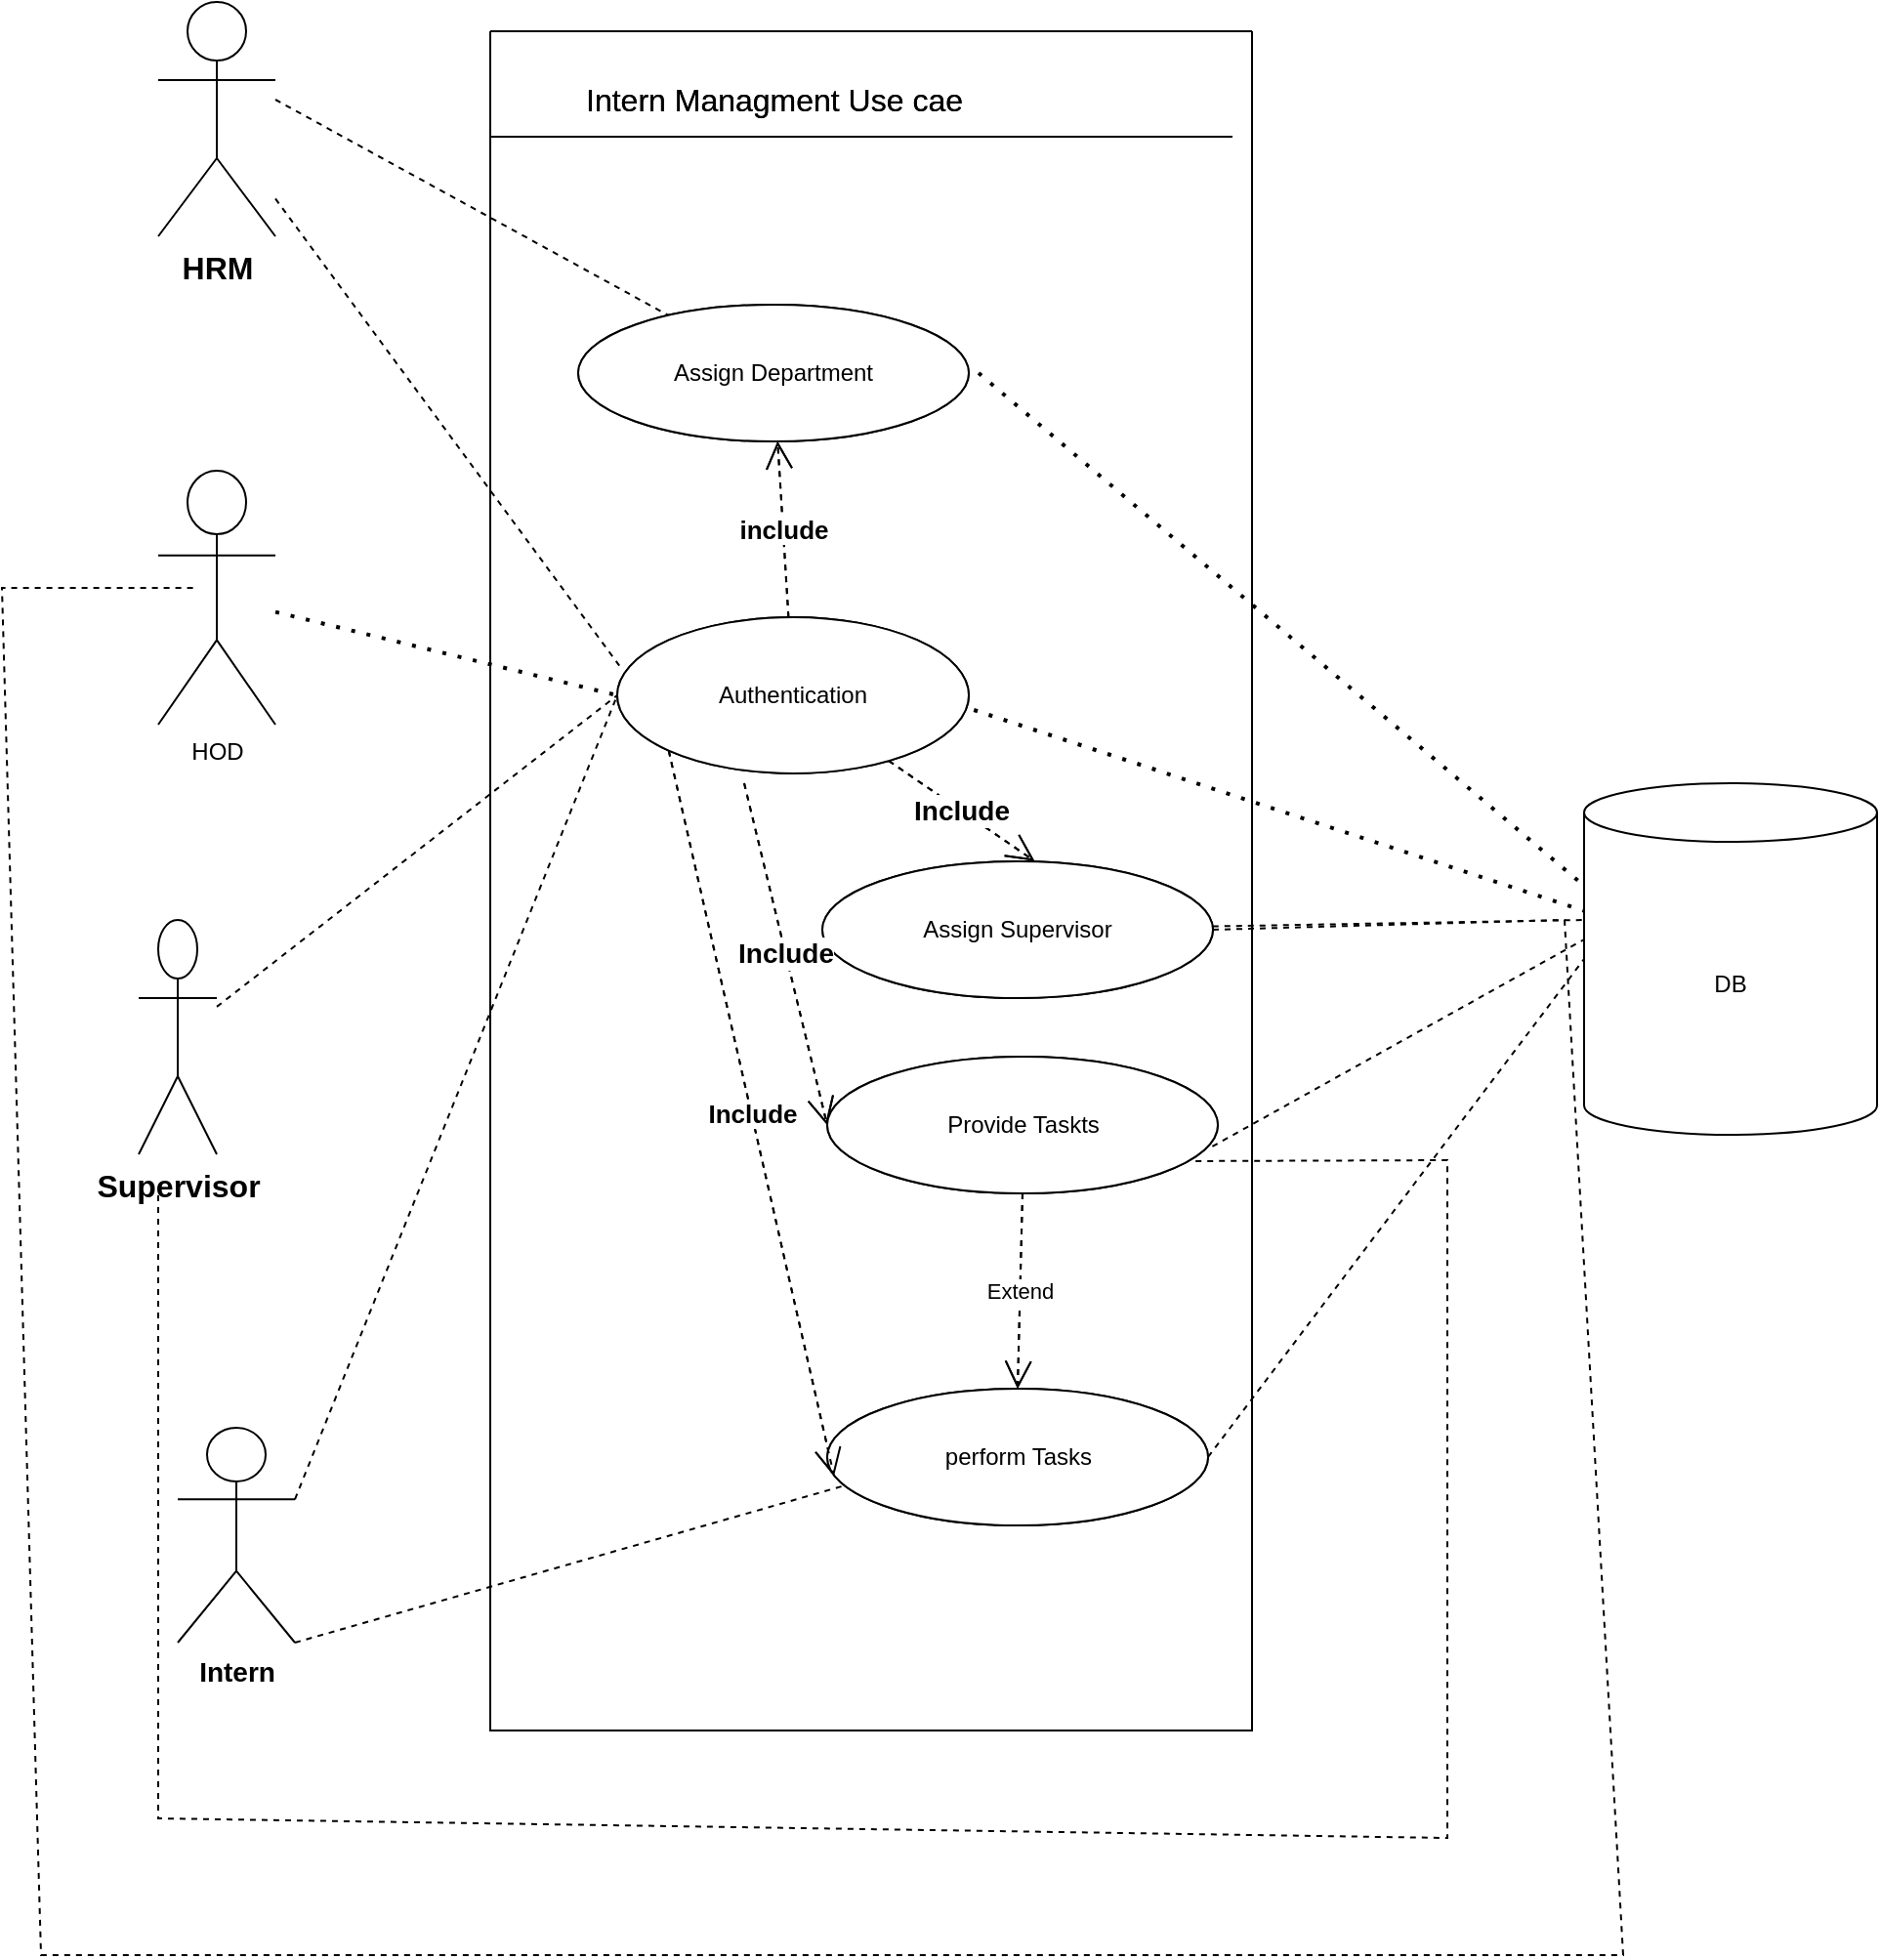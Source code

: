 <mxfile version="24.4.0" type="github">
  <diagram name="Page-1" id="RYTVGtYCtdf6n45jKJDW">
    <mxGraphModel dx="1222" dy="586" grid="1" gridSize="10" guides="1" tooltips="1" connect="1" arrows="1" fold="1" page="1" pageScale="1" pageWidth="850" pageHeight="1100" math="0" shadow="0">
      <root>
        <mxCell id="0" />
        <mxCell id="1" parent="0" />
        <mxCell id="Lg54S9610k611saLA15z-1" value="&lt;font style=&quot;font-size: 16px;&quot;&gt;&lt;b&gt;HRM&lt;/b&gt;&lt;/font&gt;" style="shape=umlActor;verticalLabelPosition=bottom;verticalAlign=top;html=1;outlineConnect=0;" vertex="1" parent="1">
          <mxGeometry x="100" y="100" width="60" height="120" as="geometry" />
        </mxCell>
        <mxCell id="Lg54S9610k611saLA15z-2" value="HOD" style="shape=umlActor;verticalLabelPosition=bottom;verticalAlign=top;html=1;outlineConnect=0;fontStyle=0" vertex="1" parent="1">
          <mxGeometry x="100" y="340" width="60" height="130" as="geometry" />
        </mxCell>
        <mxCell id="Lg54S9610k611saLA15z-3" value="&lt;font style=&quot;font-size: 14px;&quot;&gt;&lt;b&gt;Intern&lt;/b&gt;&lt;/font&gt;" style="shape=umlActor;verticalLabelPosition=bottom;verticalAlign=top;html=1;outlineConnect=0;" vertex="1" parent="1">
          <mxGeometry x="110" y="830" width="60" height="110" as="geometry" />
        </mxCell>
        <mxCell id="Lg54S9610k611saLA15z-4" value="&lt;font style=&quot;font-size: 16px;&quot;&gt;&lt;b&gt;Supervisor&lt;/b&gt;&lt;/font&gt;" style="shape=umlActor;verticalLabelPosition=bottom;verticalAlign=top;html=1;outlineConnect=0;" vertex="1" parent="1">
          <mxGeometry x="90" y="570" width="40" height="120" as="geometry" />
        </mxCell>
        <mxCell id="Lg54S9610k611saLA15z-6" value="" style="swimlane;startSize=0;" vertex="1" parent="1">
          <mxGeometry x="270" y="115" width="390" height="870" as="geometry" />
        </mxCell>
        <mxCell id="Lg54S9610k611saLA15z-8" value="" style="line;strokeWidth=1;fillColor=none;align=left;verticalAlign=middle;spacingTop=-1;spacingLeft=3;spacingRight=3;rotatable=0;labelPosition=right;points=[];portConstraint=eastwest;strokeColor=inherit;" vertex="1" parent="Lg54S9610k611saLA15z-6">
          <mxGeometry y="50" width="380" height="8" as="geometry" />
        </mxCell>
        <mxCell id="Lg54S9610k611saLA15z-9" value="&lt;font style=&quot;font-size: 16px;&quot;&gt;Intern Managment Use cae&lt;/font&gt;" style="text;html=1;align=center;verticalAlign=middle;resizable=0;points=[];autosize=1;strokeColor=none;fillColor=none;" vertex="1" parent="Lg54S9610k611saLA15z-6">
          <mxGeometry x="35" y="20" width="220" height="30" as="geometry" />
        </mxCell>
        <mxCell id="Lg54S9610k611saLA15z-10" value="Authentication" style="ellipse;whiteSpace=wrap;html=1;" vertex="1" parent="Lg54S9610k611saLA15z-6">
          <mxGeometry x="65" y="300" width="180" height="80" as="geometry" />
        </mxCell>
        <mxCell id="Lg54S9610k611saLA15z-18" value="Assign Department" style="ellipse;whiteSpace=wrap;html=1;" vertex="1" parent="Lg54S9610k611saLA15z-6">
          <mxGeometry x="45" y="140" width="200" height="70" as="geometry" />
        </mxCell>
        <mxCell id="Lg54S9610k611saLA15z-19" value="Assign Supervisor" style="ellipse;whiteSpace=wrap;html=1;" vertex="1" parent="Lg54S9610k611saLA15z-6">
          <mxGeometry x="170" y="425" width="200" height="70" as="geometry" />
        </mxCell>
        <mxCell id="Lg54S9610k611saLA15z-20" value="Provide Taskts" style="ellipse;whiteSpace=wrap;html=1;" vertex="1" parent="Lg54S9610k611saLA15z-6">
          <mxGeometry x="172.5" y="525" width="200" height="70" as="geometry" />
        </mxCell>
        <mxCell id="Lg54S9610k611saLA15z-21" value="perform Tasks" style="ellipse;whiteSpace=wrap;html=1;" vertex="1" parent="Lg54S9610k611saLA15z-6">
          <mxGeometry x="172.5" y="695" width="195" height="70" as="geometry" />
        </mxCell>
        <mxCell id="Lg54S9610k611saLA15z-38" value="&lt;font style=&quot;font-size: 13px;&quot;&gt;&lt;b&gt;include&lt;/b&gt;&lt;/font&gt;" style="endArrow=open;endSize=12;dashed=1;html=1;rounded=0;" edge="1" parent="Lg54S9610k611saLA15z-6" source="Lg54S9610k611saLA15z-10" target="Lg54S9610k611saLA15z-18">
          <mxGeometry width="160" relative="1" as="geometry">
            <mxPoint x="-20" y="235" as="sourcePoint" />
            <mxPoint x="140" y="235" as="targetPoint" />
          </mxGeometry>
        </mxCell>
        <mxCell id="Lg54S9610k611saLA15z-41" value="&lt;font style=&quot;font-size: 14px;&quot;&gt;&lt;b&gt;Include&lt;/b&gt;&lt;/font&gt;" style="endArrow=open;endSize=12;dashed=1;html=1;rounded=0;entryX=0.543;entryY=-0.003;entryDx=0;entryDy=0;entryPerimeter=0;" edge="1" parent="Lg54S9610k611saLA15z-6" source="Lg54S9610k611saLA15z-10" target="Lg54S9610k611saLA15z-19">
          <mxGeometry width="160" relative="1" as="geometry">
            <mxPoint x="-115" y="265" as="sourcePoint" />
            <mxPoint x="155" y="540" as="targetPoint" />
          </mxGeometry>
        </mxCell>
        <mxCell id="Lg54S9610k611saLA15z-43" value="&lt;font style=&quot;font-size: 14px;&quot;&gt;&lt;b&gt;Include&lt;/b&gt;&lt;/font&gt;" style="endArrow=open;endSize=12;dashed=1;html=1;rounded=0;entryX=0;entryY=0.5;entryDx=0;entryDy=0;" edge="1" parent="Lg54S9610k611saLA15z-6" target="Lg54S9610k611saLA15z-20">
          <mxGeometry width="160" relative="1" as="geometry">
            <mxPoint x="130" y="385" as="sourcePoint" />
            <mxPoint x="290" y="385" as="targetPoint" />
          </mxGeometry>
        </mxCell>
        <mxCell id="Lg54S9610k611saLA15z-44" value="&lt;font style=&quot;font-size: 13px;&quot;&gt;&lt;b&gt;Include&lt;/b&gt;&lt;/font&gt;" style="endArrow=open;endSize=12;dashed=1;html=1;rounded=0;exitX=0;exitY=1;exitDx=0;exitDy=0;entryX=0.018;entryY=0.639;entryDx=0;entryDy=0;entryPerimeter=0;" edge="1" parent="Lg54S9610k611saLA15z-6" source="Lg54S9610k611saLA15z-10" target="Lg54S9610k611saLA15z-21">
          <mxGeometry width="160" relative="1" as="geometry">
            <mxPoint x="20" y="685" as="sourcePoint" />
            <mxPoint x="180" y="685" as="targetPoint" />
          </mxGeometry>
        </mxCell>
        <mxCell id="Lg54S9610k611saLA15z-46" value="Extend" style="endArrow=open;endSize=12;dashed=1;html=1;rounded=0;exitX=0.5;exitY=1;exitDx=0;exitDy=0;entryX=0.5;entryY=0;entryDx=0;entryDy=0;" edge="1" parent="Lg54S9610k611saLA15z-6" source="Lg54S9610k611saLA15z-20" target="Lg54S9610k611saLA15z-21">
          <mxGeometry width="160" relative="1" as="geometry">
            <mxPoint x="70" y="795" as="sourcePoint" />
            <mxPoint x="230" y="795" as="targetPoint" />
          </mxGeometry>
        </mxCell>
        <mxCell id="Lg54S9610k611saLA15z-47" value="" style="endArrow=none;dashed=1;html=1;rounded=0;exitX=1;exitY=1;exitDx=0;exitDy=0;exitPerimeter=0;" edge="1" parent="Lg54S9610k611saLA15z-6" source="Lg54S9610k611saLA15z-3">
          <mxGeometry width="50" height="50" relative="1" as="geometry">
            <mxPoint x="130" y="795" as="sourcePoint" />
            <mxPoint x="180" y="745" as="targetPoint" />
          </mxGeometry>
        </mxCell>
        <mxCell id="Lg54S9610k611saLA15z-48" value="" style="endArrow=none;dashed=1;html=1;dashPattern=1 3;strokeWidth=2;rounded=0;" edge="1" parent="Lg54S9610k611saLA15z-6" target="Lg54S9610k611saLA15z-7">
          <mxGeometry width="50" height="50" relative="1" as="geometry">
            <mxPoint x="240" y="345" as="sourcePoint" />
            <mxPoint x="290" y="295" as="targetPoint" />
          </mxGeometry>
        </mxCell>
        <mxCell id="Lg54S9610k611saLA15z-49" value="" style="endArrow=none;dashed=1;html=1;dashPattern=1 3;strokeWidth=2;rounded=0;entryX=0;entryY=0;entryDx=0;entryDy=52.5;entryPerimeter=0;" edge="1" parent="Lg54S9610k611saLA15z-6" target="Lg54S9610k611saLA15z-7">
          <mxGeometry width="50" height="50" relative="1" as="geometry">
            <mxPoint x="250" y="175" as="sourcePoint" />
            <mxPoint x="300" y="125" as="targetPoint" />
          </mxGeometry>
        </mxCell>
        <mxCell id="Lg54S9610k611saLA15z-7" value="DB" style="shape=cylinder3;whiteSpace=wrap;html=1;boundedLbl=1;backgroundOutline=1;size=15;" vertex="1" parent="1">
          <mxGeometry x="830" y="500" width="150" height="180" as="geometry" />
        </mxCell>
        <mxCell id="Lg54S9610k611saLA15z-30" value="" style="endArrow=none;dashed=1;html=1;dashPattern=1 3;strokeWidth=2;rounded=0;entryX=0;entryY=0.5;entryDx=0;entryDy=0;" edge="1" parent="1" source="Lg54S9610k611saLA15z-2" target="Lg54S9610k611saLA15z-10">
          <mxGeometry width="50" height="50" relative="1" as="geometry">
            <mxPoint x="190" y="390" as="sourcePoint" />
            <mxPoint x="240" y="340" as="targetPoint" />
          </mxGeometry>
        </mxCell>
        <mxCell id="Lg54S9610k611saLA15z-31" value="" style="endArrow=none;dashed=1;html=1;rounded=0;entryX=0;entryY=0.5;entryDx=0;entryDy=0;" edge="1" parent="1" source="Lg54S9610k611saLA15z-4" target="Lg54S9610k611saLA15z-10">
          <mxGeometry width="50" height="50" relative="1" as="geometry">
            <mxPoint x="230" y="510" as="sourcePoint" />
            <mxPoint x="280" y="460" as="targetPoint" />
          </mxGeometry>
        </mxCell>
        <mxCell id="Lg54S9610k611saLA15z-32" value="" style="endArrow=none;dashed=1;html=1;rounded=0;exitX=1;exitY=0.333;exitDx=0;exitDy=0;exitPerimeter=0;entryX=0;entryY=0.5;entryDx=0;entryDy=0;" edge="1" parent="1" source="Lg54S9610k611saLA15z-3" target="Lg54S9610k611saLA15z-10">
          <mxGeometry width="50" height="50" relative="1" as="geometry">
            <mxPoint x="230" y="510" as="sourcePoint" />
            <mxPoint x="280" y="460" as="targetPoint" />
          </mxGeometry>
        </mxCell>
        <mxCell id="Lg54S9610k611saLA15z-33" value="" style="endArrow=none;dashed=1;html=1;rounded=0;entryX=0.006;entryY=0.31;entryDx=0;entryDy=0;entryPerimeter=0;" edge="1" parent="1" source="Lg54S9610k611saLA15z-1" target="Lg54S9610k611saLA15z-10">
          <mxGeometry width="50" height="50" relative="1" as="geometry">
            <mxPoint x="170" y="160" as="sourcePoint" />
            <mxPoint x="220" y="110" as="targetPoint" />
          </mxGeometry>
        </mxCell>
        <mxCell id="Lg54S9610k611saLA15z-34" value="" style="endArrow=none;dashed=1;html=1;rounded=0;" edge="1" parent="1" target="Lg54S9610k611saLA15z-18">
          <mxGeometry width="50" height="50" relative="1" as="geometry">
            <mxPoint x="160" y="150" as="sourcePoint" />
            <mxPoint x="210" y="100" as="targetPoint" />
          </mxGeometry>
        </mxCell>
        <mxCell id="Lg54S9610k611saLA15z-50" value="" style="endArrow=none;dashed=1;html=1;rounded=0;" edge="1" parent="1" source="Lg54S9610k611saLA15z-19">
          <mxGeometry width="50" height="50" relative="1" as="geometry">
            <mxPoint x="780" y="620" as="sourcePoint" />
            <mxPoint x="830" y="570" as="targetPoint" />
          </mxGeometry>
        </mxCell>
        <mxCell id="Lg54S9610k611saLA15z-51" value="" style="endArrow=none;dashed=1;html=1;rounded=0;exitX=0.986;exitY=0.657;exitDx=0;exitDy=0;exitPerimeter=0;" edge="1" parent="1" source="Lg54S9610k611saLA15z-20">
          <mxGeometry width="50" height="50" relative="1" as="geometry">
            <mxPoint x="780" y="630" as="sourcePoint" />
            <mxPoint x="830" y="580" as="targetPoint" />
          </mxGeometry>
        </mxCell>
        <mxCell id="Lg54S9610k611saLA15z-52" value="" style="endArrow=none;dashed=1;html=1;rounded=0;exitX=1;exitY=0.5;exitDx=0;exitDy=0;" edge="1" parent="1" source="Lg54S9610k611saLA15z-21">
          <mxGeometry width="50" height="50" relative="1" as="geometry">
            <mxPoint x="780" y="640" as="sourcePoint" />
            <mxPoint x="830" y="590" as="targetPoint" />
          </mxGeometry>
        </mxCell>
        <mxCell id="Lg54S9610k611saLA15z-54" value="" style="swimlane;startSize=0;" vertex="1" parent="1">
          <mxGeometry x="270" y="115" width="390" height="870" as="geometry" />
        </mxCell>
        <mxCell id="Lg54S9610k611saLA15z-55" value="" style="line;strokeWidth=1;fillColor=none;align=left;verticalAlign=middle;spacingTop=-1;spacingLeft=3;spacingRight=3;rotatable=0;labelPosition=right;points=[];portConstraint=eastwest;strokeColor=inherit;" vertex="1" parent="Lg54S9610k611saLA15z-54">
          <mxGeometry y="50" width="380" height="8" as="geometry" />
        </mxCell>
        <mxCell id="Lg54S9610k611saLA15z-56" value="&lt;font style=&quot;font-size: 16px;&quot;&gt;Intern Managment Use cae&lt;/font&gt;" style="text;html=1;align=center;verticalAlign=middle;resizable=0;points=[];autosize=1;strokeColor=none;fillColor=none;" vertex="1" parent="Lg54S9610k611saLA15z-54">
          <mxGeometry x="35" y="20" width="220" height="30" as="geometry" />
        </mxCell>
        <mxCell id="Lg54S9610k611saLA15z-57" value="Authentication" style="ellipse;whiteSpace=wrap;html=1;" vertex="1" parent="Lg54S9610k611saLA15z-54">
          <mxGeometry x="65" y="300" width="180" height="80" as="geometry" />
        </mxCell>
        <mxCell id="Lg54S9610k611saLA15z-58" value="Assign Department" style="ellipse;whiteSpace=wrap;html=1;" vertex="1" parent="Lg54S9610k611saLA15z-54">
          <mxGeometry x="45" y="140" width="200" height="70" as="geometry" />
        </mxCell>
        <mxCell id="Lg54S9610k611saLA15z-59" value="Assign Supervisor" style="ellipse;whiteSpace=wrap;html=1;" vertex="1" parent="Lg54S9610k611saLA15z-54">
          <mxGeometry x="170" y="425" width="200" height="70" as="geometry" />
        </mxCell>
        <mxCell id="Lg54S9610k611saLA15z-60" value="Provide Taskts" style="ellipse;whiteSpace=wrap;html=1;" vertex="1" parent="Lg54S9610k611saLA15z-54">
          <mxGeometry x="172.5" y="525" width="200" height="70" as="geometry" />
        </mxCell>
        <mxCell id="Lg54S9610k611saLA15z-61" value="perform Tasks" style="ellipse;whiteSpace=wrap;html=1;" vertex="1" parent="Lg54S9610k611saLA15z-54">
          <mxGeometry x="172.5" y="695" width="195" height="70" as="geometry" />
        </mxCell>
        <mxCell id="Lg54S9610k611saLA15z-62" value="&lt;font style=&quot;font-size: 13px;&quot;&gt;&lt;b&gt;include&lt;/b&gt;&lt;/font&gt;" style="endArrow=open;endSize=12;dashed=1;html=1;rounded=0;" edge="1" parent="Lg54S9610k611saLA15z-54" source="Lg54S9610k611saLA15z-57" target="Lg54S9610k611saLA15z-58">
          <mxGeometry width="160" relative="1" as="geometry">
            <mxPoint x="-20" y="235" as="sourcePoint" />
            <mxPoint x="140" y="235" as="targetPoint" />
          </mxGeometry>
        </mxCell>
        <mxCell id="Lg54S9610k611saLA15z-63" value="&lt;font style=&quot;font-size: 14px;&quot;&gt;&lt;b&gt;Include&lt;/b&gt;&lt;/font&gt;" style="endArrow=open;endSize=12;dashed=1;html=1;rounded=0;entryX=0.543;entryY=-0.003;entryDx=0;entryDy=0;entryPerimeter=0;" edge="1" parent="Lg54S9610k611saLA15z-54" source="Lg54S9610k611saLA15z-57" target="Lg54S9610k611saLA15z-59">
          <mxGeometry width="160" relative="1" as="geometry">
            <mxPoint x="-115" y="265" as="sourcePoint" />
            <mxPoint x="155" y="540" as="targetPoint" />
          </mxGeometry>
        </mxCell>
        <mxCell id="Lg54S9610k611saLA15z-64" value="&lt;font style=&quot;font-size: 14px;&quot;&gt;&lt;b&gt;Include&lt;/b&gt;&lt;/font&gt;" style="endArrow=open;endSize=12;dashed=1;html=1;rounded=0;entryX=0;entryY=0.5;entryDx=0;entryDy=0;" edge="1" parent="Lg54S9610k611saLA15z-54" target="Lg54S9610k611saLA15z-60">
          <mxGeometry width="160" relative="1" as="geometry">
            <mxPoint x="130" y="385" as="sourcePoint" />
            <mxPoint x="290" y="385" as="targetPoint" />
          </mxGeometry>
        </mxCell>
        <mxCell id="Lg54S9610k611saLA15z-65" value="&lt;font style=&quot;font-size: 13px;&quot;&gt;&lt;b&gt;Include&lt;/b&gt;&lt;/font&gt;" style="endArrow=open;endSize=12;dashed=1;html=1;rounded=0;exitX=0;exitY=1;exitDx=0;exitDy=0;entryX=0.018;entryY=0.639;entryDx=0;entryDy=0;entryPerimeter=0;" edge="1" parent="Lg54S9610k611saLA15z-54" source="Lg54S9610k611saLA15z-57" target="Lg54S9610k611saLA15z-61">
          <mxGeometry width="160" relative="1" as="geometry">
            <mxPoint x="20" y="685" as="sourcePoint" />
            <mxPoint x="180" y="685" as="targetPoint" />
          </mxGeometry>
        </mxCell>
        <mxCell id="Lg54S9610k611saLA15z-66" value="Extend" style="endArrow=open;endSize=12;dashed=1;html=1;rounded=0;exitX=0.5;exitY=1;exitDx=0;exitDy=0;entryX=0.5;entryY=0;entryDx=0;entryDy=0;" edge="1" parent="Lg54S9610k611saLA15z-54" source="Lg54S9610k611saLA15z-60" target="Lg54S9610k611saLA15z-61">
          <mxGeometry width="160" relative="1" as="geometry">
            <mxPoint x="70" y="795" as="sourcePoint" />
            <mxPoint x="230" y="795" as="targetPoint" />
          </mxGeometry>
        </mxCell>
        <mxCell id="Lg54S9610k611saLA15z-72" value="" style="endArrow=none;dashed=1;html=1;rounded=0;exitX=0.943;exitY=0.764;exitDx=0;exitDy=0;exitPerimeter=0;" edge="1" parent="1" source="Lg54S9610k611saLA15z-60">
          <mxGeometry width="50" height="50" relative="1" as="geometry">
            <mxPoint x="760" y="990" as="sourcePoint" />
            <mxPoint x="100" y="710" as="targetPoint" />
            <Array as="points">
              <mxPoint x="760" y="693" />
              <mxPoint x="760" y="790" />
              <mxPoint x="760" y="1040" />
              <mxPoint x="100" y="1030" />
            </Array>
          </mxGeometry>
        </mxCell>
        <mxCell id="Lg54S9610k611saLA15z-73" value="" style="endArrow=none;dashed=1;html=1;rounded=0;exitX=1;exitY=0.5;exitDx=0;exitDy=0;" edge="1" parent="1" source="Lg54S9610k611saLA15z-59">
          <mxGeometry width="50" height="50" relative="1" as="geometry">
            <mxPoint x="70" y="450" as="sourcePoint" />
            <mxPoint x="120" y="400" as="targetPoint" />
            <Array as="points">
              <mxPoint x="820" y="570" />
              <mxPoint x="850" y="1100" />
              <mxPoint x="40" y="1100" />
              <mxPoint x="20" y="400" />
            </Array>
          </mxGeometry>
        </mxCell>
      </root>
    </mxGraphModel>
  </diagram>
</mxfile>
